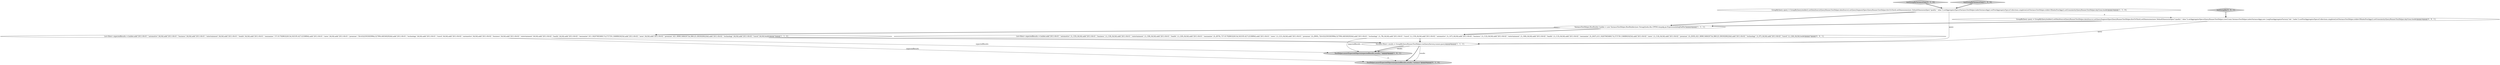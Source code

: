 digraph {
5 [style = filled, label = "GroupByQuery query = GroupByQuery.builder().setDataSource(QueryRunnerTestHelper.dataSource).setQuerySegmentSpec(QueryRunnerTestHelper.firstToThird).setDimensions(new DefaultDimensionSpec(\"quality\",\"alias\")).setAggregatorSpecs(VarianceTestHelper.indexVarianceAggr).setPostAggregatorSpecs(Collections.singletonList(VarianceTestHelper.stddevOfIndexPostAggr)).setGranularity(QueryRunnerTestHelper.dayGran).build()@@@3@@@['1', '1', '0']", fillcolor = white, shape = ellipse image = "AAA0AAABBB1BBB"];
7 [style = filled, label = "testGroupByVarianceOnly['0', '1', '0']", fillcolor = lightgray, shape = diamond image = "AAA0AAABBB2BBB"];
4 [style = filled, label = "TestHelper.assertExpectedObjects(expectedResults,results,\"\")@@@9@@@['1', '0', '1']", fillcolor = lightgray, shape = ellipse image = "AAA0AAABBB1BBB"];
3 [style = filled, label = "List<Row> expectedResults = builder.add(\"2011-04-01\",\"automotive\",0d,0d).add(\"2011-04-01\",\"business\",0d,0d).add(\"2011-04-01\",\"entertainment\",0d,0d).add(\"2011-04-01\",\"health\",0d,0d).add(\"2011-04-01\",\"mezzanine\",737.0179286322613d,543195.4271253889d).add(\"2011-04-01\",\"news\",0d,0d).add(\"2011-04-01\",\"premium\",726.6322593583996d,527994.4403402924d).add(\"2011-04-01\",\"technology\",0d,0d).add(\"2011-04-01\",\"travel\",0d,0d).add(\"2011-04-02\",\"automotive\",0d,0d).add(\"2011-04-02\",\"business\",0d,0d).add(\"2011-04-02\",\"entertainment\",0d,0d).add(\"2011-04-02\",\"health\",0d,0d).add(\"2011-04-02\",\"mezzanine\",611.3420766546617d,373739.13468843425d).add(\"2011-04-02\",\"news\",0d,0d).add(\"2011-04-02\",\"premium\",621.3898134843073d,386125.30030206224d).add(\"2011-04-02\",\"technology\",0d,0d).add(\"2011-04-02\",\"travel\",0d,0d).build()@@@7@@@['1', '1', '0']", fillcolor = white, shape = ellipse image = "AAA0AAABBB1BBB"];
1 [style = filled, label = "Iterable<Row> results = GroupByQueryRunnerTestHelper.runQuery(factory,runner,query)@@@8@@@['1', '1', '1']", fillcolor = white, shape = ellipse image = "AAA0AAABBB1BBB"];
9 [style = filled, label = "List<Row> expectedResults = builder.add(\"2011-04-01\",\"automotive\",1L,135L,0d,0d).add(\"2011-04-01\",\"business\",1L,118L,0d,0d).add(\"2011-04-01\",\"entertainment\",1L,158L,0d,0d).add(\"2011-04-01\",\"health\",1L,120L,0d,0d).add(\"2011-04-01\",\"mezzanine\",3L,2870L,737.0179286322613d,543195.4271253889d).add(\"2011-04-01\",\"news\",1L,121L,0d,0d).add(\"2011-04-01\",\"premium\",3L,2900L,726.6322593583996d,527994.4403402924d).add(\"2011-04-01\",\"technology\",1L,78L,0d,0d).add(\"2011-04-01\",\"travel\",1L,119L,0d,0d).add(\"2011-04-02\",\"automotive\",1L,147L,0d,0d).add(\"2011-04-02\",\"business\",1L,112L,0d,0d).add(\"2011-04-02\",\"entertainment\",1L,166L,0d,0d).add(\"2011-04-02\",\"health\",1L,113L,0d,0d).add(\"2011-04-02\",\"mezzanine\",3L,2447L,611.3420766546617d,373739.13468843425d).add(\"2011-04-02\",\"news\",1L,114L,0d,0d).add(\"2011-04-02\",\"premium\",3L,2505L,621.3898134843073d,386125.30030206224d).add(\"2011-04-02\",\"technology\",1L,97L,0d,0d).add(\"2011-04-02\",\"travel\",1L,126L,0d,0d).build()@@@7@@@['0', '0', '1']", fillcolor = white, shape = ellipse image = "AAA0AAABBB3BBB"];
2 [style = filled, label = "VarianceTestHelper.RowBuilder builder = new VarianceTestHelper.RowBuilder(new String((((edu.fdu.CPPDG.tinypdg.pe.ExpressionInfo@9a89a5)@@@4@@@['1', '1', '1']", fillcolor = white, shape = ellipse image = "AAA0AAABBB1BBB"];
10 [style = filled, label = "GroupByQuery query = GroupByQuery.builder().setDataSource(QueryRunnerTestHelper.dataSource).setQuerySegmentSpec(QueryRunnerTestHelper.firstToThird).setDimensions(new DefaultDimensionSpec(\"quality\",\"alias\")).setAggregatorSpecs(QueryRunnerTestHelper.rowsCount,VarianceTestHelper.indexVarianceAggr,new LongSumAggregatorFactory(\"idx\",\"index\")).setPostAggregatorSpecs(Collections.singletonList(VarianceTestHelper.stddevOfIndexPostAggr)).setGranularity(QueryRunnerTestHelper.dayGran).build()@@@3@@@['0', '0', '1']", fillcolor = white, shape = ellipse image = "AAA0AAABBB3BBB"];
6 [style = filled, label = "TestHelper.assertExpectedObjects(expectedResults,results,\"variance\")@@@9@@@['0', '1', '0']", fillcolor = lightgray, shape = ellipse image = "AAA1AAABBB2BBB"];
8 [style = filled, label = "testGroupBy['0', '0', '1']", fillcolor = lightgray, shape = diamond image = "AAA0AAABBB3BBB"];
0 [style = filled, label = "testGroupByVarianceOnly['1', '0', '0']", fillcolor = lightgray, shape = diamond image = "AAA0AAABBB1BBB"];
5->2 [style = bold, label=""];
7->5 [style = bold, label=""];
5->1 [style = solid, label="query"];
5->10 [style = dashed, label="0"];
2->9 [style = bold, label=""];
3->6 [style = solid, label="expectedResults"];
10->1 [style = solid, label="query"];
4->6 [style = dashed, label="0"];
3->4 [style = solid, label="expectedResults"];
0->5 [style = bold, label=""];
9->4 [style = solid, label="expectedResults"];
10->2 [style = bold, label=""];
1->6 [style = solid, label="results"];
9->1 [style = bold, label=""];
1->6 [style = bold, label=""];
8->10 [style = bold, label=""];
3->1 [style = bold, label=""];
1->4 [style = solid, label="results"];
1->4 [style = bold, label=""];
2->3 [style = bold, label=""];
}
